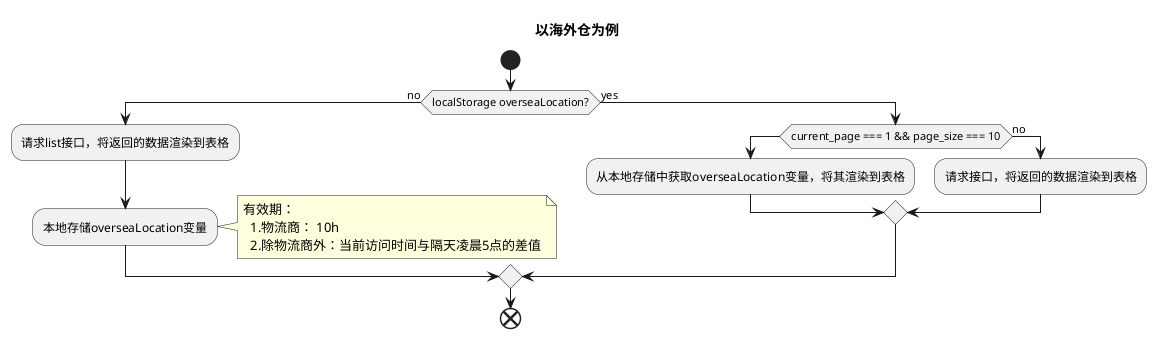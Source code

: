 @startuml
title 以海外仓为例

start
if(localStorage overseaLocation?) then (no)
  :请求list接口，将返回的数据渲染到表格;
  :本地存储overseaLocation变量;
  note right
    有效期：
      1.物流商： 10h
      2.除物流商外：当前访问时间与隔天凌晨5点的差值
  end note
else (yes)
  if(current_page === 1 && page_size === 10)
    :从本地存储中获取overseaLocation变量，将其渲染到表格;
  else (no)
    :请求接口，将返回的数据渲染到表格;
  endif
endif
end

@enduml